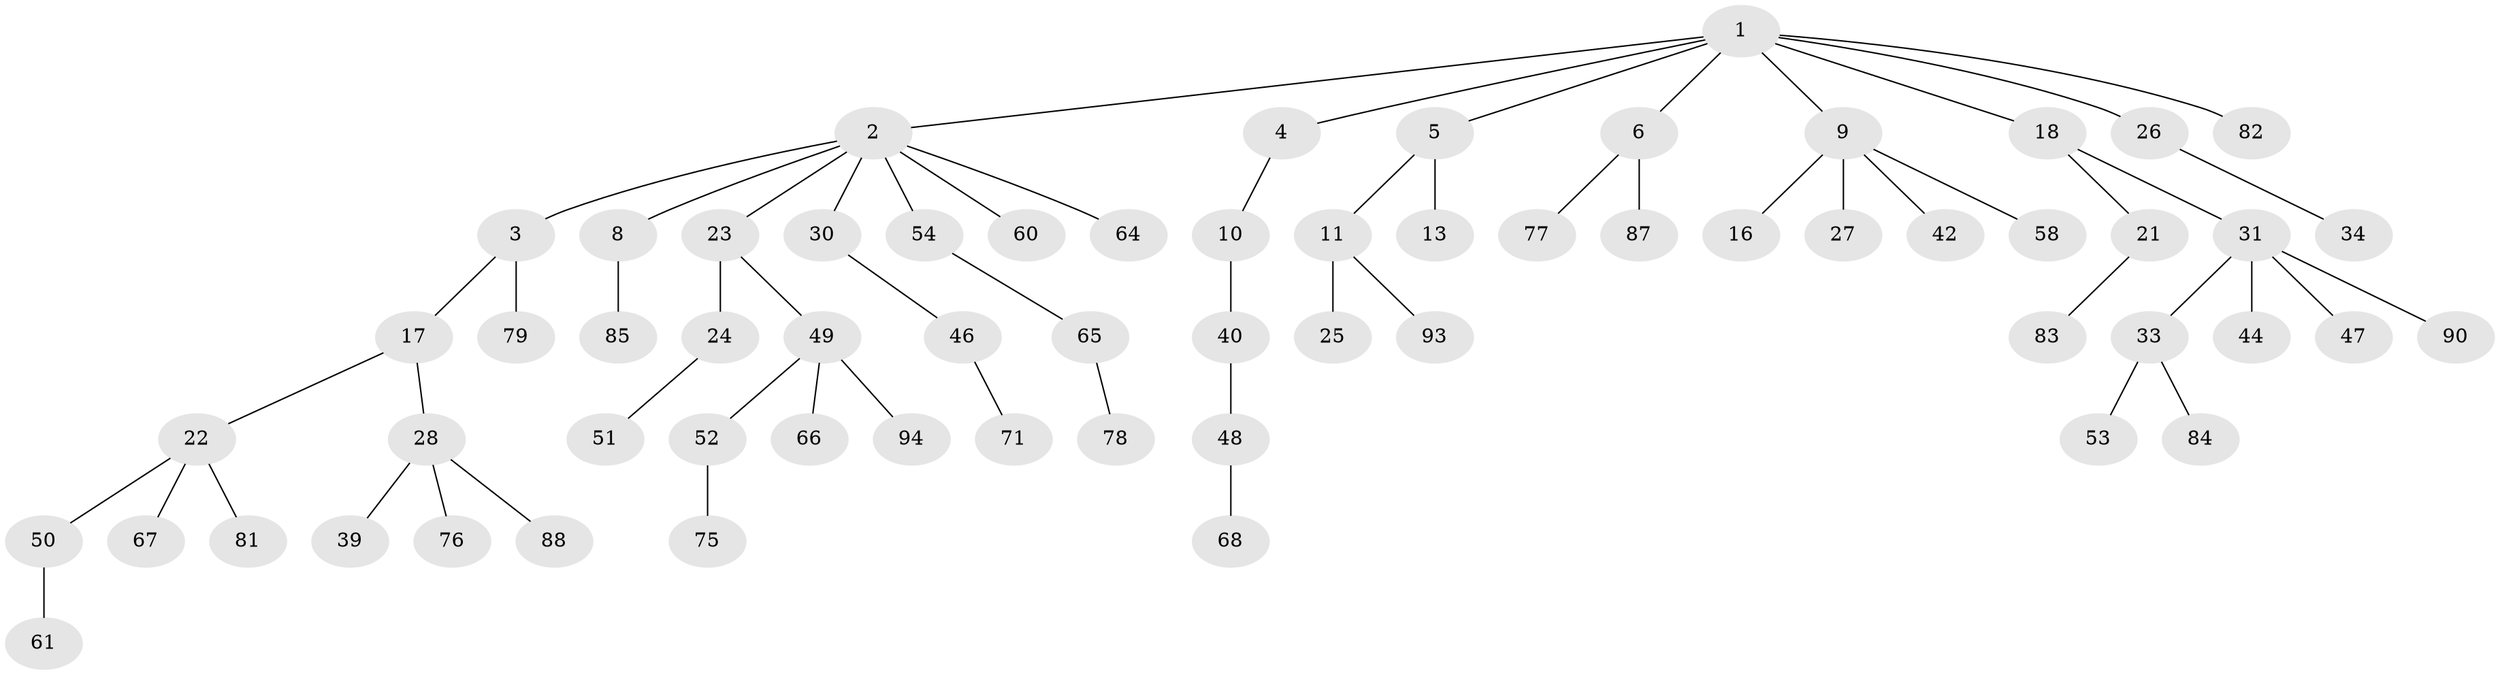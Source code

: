 // Generated by graph-tools (version 1.1) at 2025/24/03/03/25 07:24:05]
// undirected, 63 vertices, 62 edges
graph export_dot {
graph [start="1"]
  node [color=gray90,style=filled];
  1 [super="+14"];
  2 [super="+12"];
  3 [super="+43"];
  4 [super="+7"];
  5;
  6 [super="+72"];
  8 [super="+62"];
  9 [super="+15"];
  10 [super="+20"];
  11 [super="+86"];
  13;
  16 [super="+29"];
  17 [super="+19"];
  18;
  21 [super="+55"];
  22 [super="+45"];
  23 [super="+32"];
  24 [super="+37"];
  25 [super="+59"];
  26 [super="+69"];
  27 [super="+36"];
  28 [super="+70"];
  30 [super="+41"];
  31 [super="+38"];
  33 [super="+35"];
  34 [super="+57"];
  39;
  40 [super="+89"];
  42;
  44;
  46 [super="+92"];
  47 [super="+91"];
  48 [super="+56"];
  49 [super="+63"];
  50 [super="+73"];
  51;
  52;
  53;
  54;
  58;
  60;
  61 [super="+74"];
  64;
  65 [super="+80"];
  66;
  67;
  68;
  71;
  75;
  76;
  77;
  78;
  79;
  81;
  82;
  83;
  84;
  85;
  87;
  88;
  90;
  93 [super="+95"];
  94;
  1 -- 2;
  1 -- 4;
  1 -- 5;
  1 -- 6;
  1 -- 9;
  1 -- 26;
  1 -- 82;
  1 -- 18;
  2 -- 3;
  2 -- 8;
  2 -- 23;
  2 -- 64;
  2 -- 60;
  2 -- 54;
  2 -- 30;
  3 -- 17;
  3 -- 79;
  4 -- 10;
  5 -- 11;
  5 -- 13;
  6 -- 87;
  6 -- 77;
  8 -- 85;
  9 -- 42;
  9 -- 16;
  9 -- 58;
  9 -- 27;
  10 -- 40;
  11 -- 25;
  11 -- 93;
  17 -- 28;
  17 -- 22;
  18 -- 21;
  18 -- 31;
  21 -- 83;
  22 -- 81;
  22 -- 50;
  22 -- 67;
  23 -- 24;
  23 -- 49;
  24 -- 51;
  26 -- 34;
  28 -- 39;
  28 -- 88;
  28 -- 76;
  30 -- 46;
  31 -- 33;
  31 -- 44;
  31 -- 90;
  31 -- 47;
  33 -- 84;
  33 -- 53;
  40 -- 48;
  46 -- 71;
  48 -- 68;
  49 -- 52;
  49 -- 66;
  49 -- 94;
  50 -- 61;
  52 -- 75;
  54 -- 65;
  65 -- 78;
}
